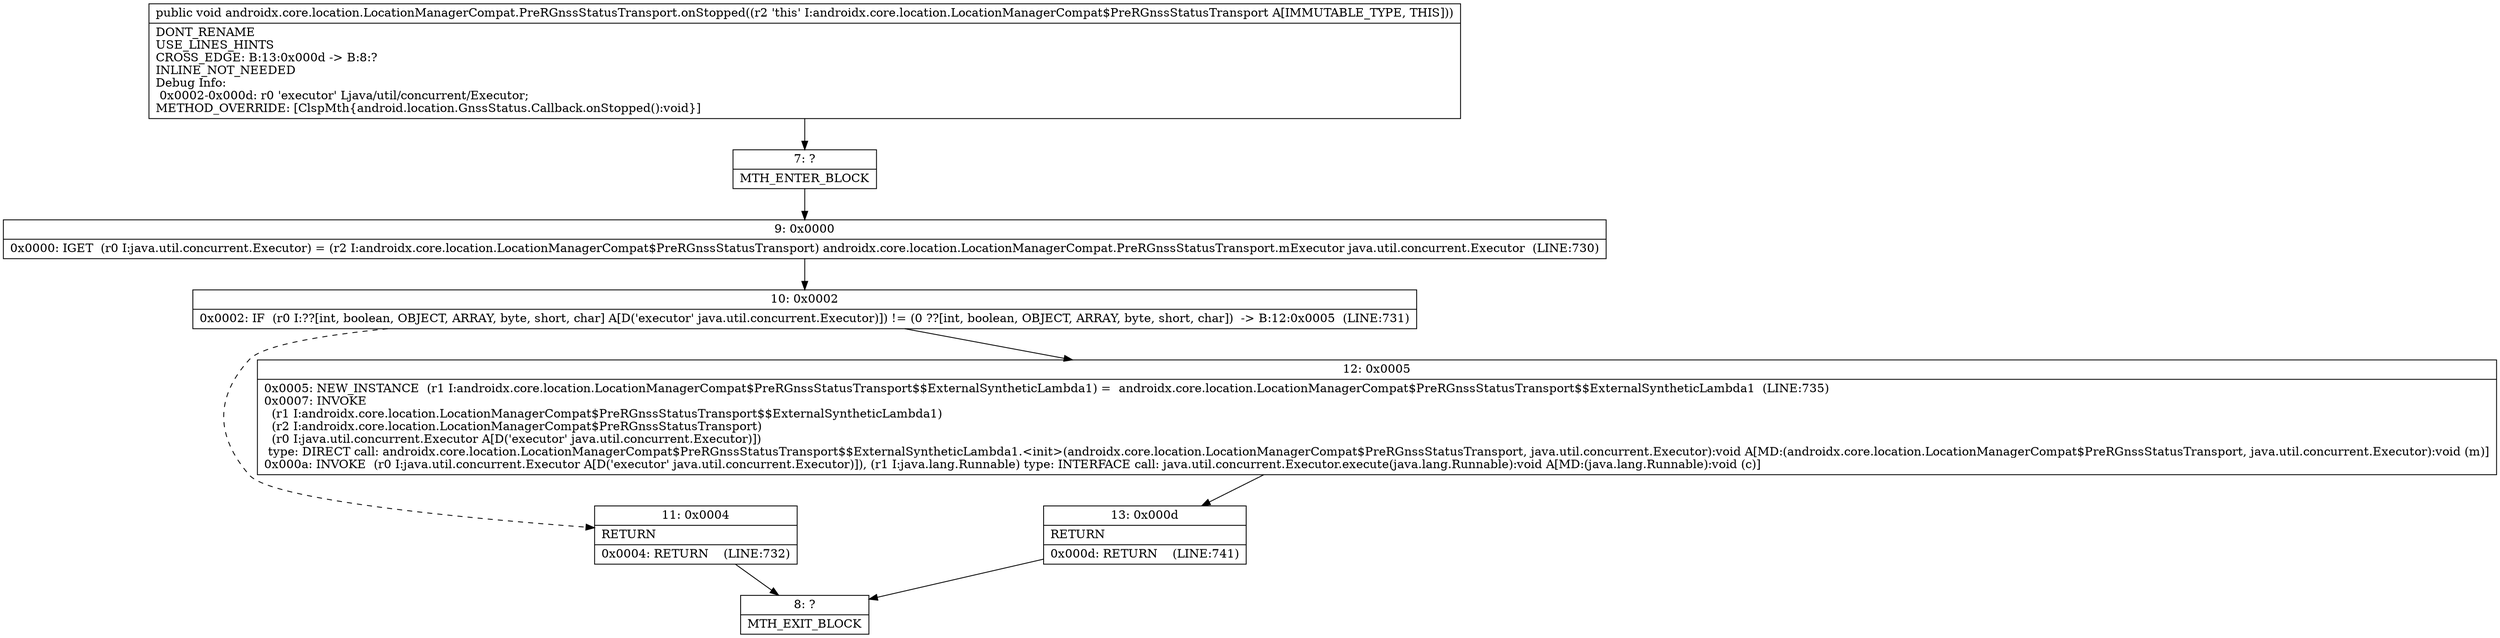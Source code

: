 digraph "CFG forandroidx.core.location.LocationManagerCompat.PreRGnssStatusTransport.onStopped()V" {
Node_7 [shape=record,label="{7\:\ ?|MTH_ENTER_BLOCK\l}"];
Node_9 [shape=record,label="{9\:\ 0x0000|0x0000: IGET  (r0 I:java.util.concurrent.Executor) = (r2 I:androidx.core.location.LocationManagerCompat$PreRGnssStatusTransport) androidx.core.location.LocationManagerCompat.PreRGnssStatusTransport.mExecutor java.util.concurrent.Executor  (LINE:730)\l}"];
Node_10 [shape=record,label="{10\:\ 0x0002|0x0002: IF  (r0 I:??[int, boolean, OBJECT, ARRAY, byte, short, char] A[D('executor' java.util.concurrent.Executor)]) != (0 ??[int, boolean, OBJECT, ARRAY, byte, short, char])  \-\> B:12:0x0005  (LINE:731)\l}"];
Node_11 [shape=record,label="{11\:\ 0x0004|RETURN\l|0x0004: RETURN    (LINE:732)\l}"];
Node_8 [shape=record,label="{8\:\ ?|MTH_EXIT_BLOCK\l}"];
Node_12 [shape=record,label="{12\:\ 0x0005|0x0005: NEW_INSTANCE  (r1 I:androidx.core.location.LocationManagerCompat$PreRGnssStatusTransport$$ExternalSyntheticLambda1) =  androidx.core.location.LocationManagerCompat$PreRGnssStatusTransport$$ExternalSyntheticLambda1  (LINE:735)\l0x0007: INVOKE  \l  (r1 I:androidx.core.location.LocationManagerCompat$PreRGnssStatusTransport$$ExternalSyntheticLambda1)\l  (r2 I:androidx.core.location.LocationManagerCompat$PreRGnssStatusTransport)\l  (r0 I:java.util.concurrent.Executor A[D('executor' java.util.concurrent.Executor)])\l type: DIRECT call: androidx.core.location.LocationManagerCompat$PreRGnssStatusTransport$$ExternalSyntheticLambda1.\<init\>(androidx.core.location.LocationManagerCompat$PreRGnssStatusTransport, java.util.concurrent.Executor):void A[MD:(androidx.core.location.LocationManagerCompat$PreRGnssStatusTransport, java.util.concurrent.Executor):void (m)]\l0x000a: INVOKE  (r0 I:java.util.concurrent.Executor A[D('executor' java.util.concurrent.Executor)]), (r1 I:java.lang.Runnable) type: INTERFACE call: java.util.concurrent.Executor.execute(java.lang.Runnable):void A[MD:(java.lang.Runnable):void (c)]\l}"];
Node_13 [shape=record,label="{13\:\ 0x000d|RETURN\l|0x000d: RETURN    (LINE:741)\l}"];
MethodNode[shape=record,label="{public void androidx.core.location.LocationManagerCompat.PreRGnssStatusTransport.onStopped((r2 'this' I:androidx.core.location.LocationManagerCompat$PreRGnssStatusTransport A[IMMUTABLE_TYPE, THIS]))  | DONT_RENAME\lUSE_LINES_HINTS\lCROSS_EDGE: B:13:0x000d \-\> B:8:?\lINLINE_NOT_NEEDED\lDebug Info:\l  0x0002\-0x000d: r0 'executor' Ljava\/util\/concurrent\/Executor;\lMETHOD_OVERRIDE: [ClspMth\{android.location.GnssStatus.Callback.onStopped():void\}]\l}"];
MethodNode -> Node_7;Node_7 -> Node_9;
Node_9 -> Node_10;
Node_10 -> Node_11[style=dashed];
Node_10 -> Node_12;
Node_11 -> Node_8;
Node_12 -> Node_13;
Node_13 -> Node_8;
}

